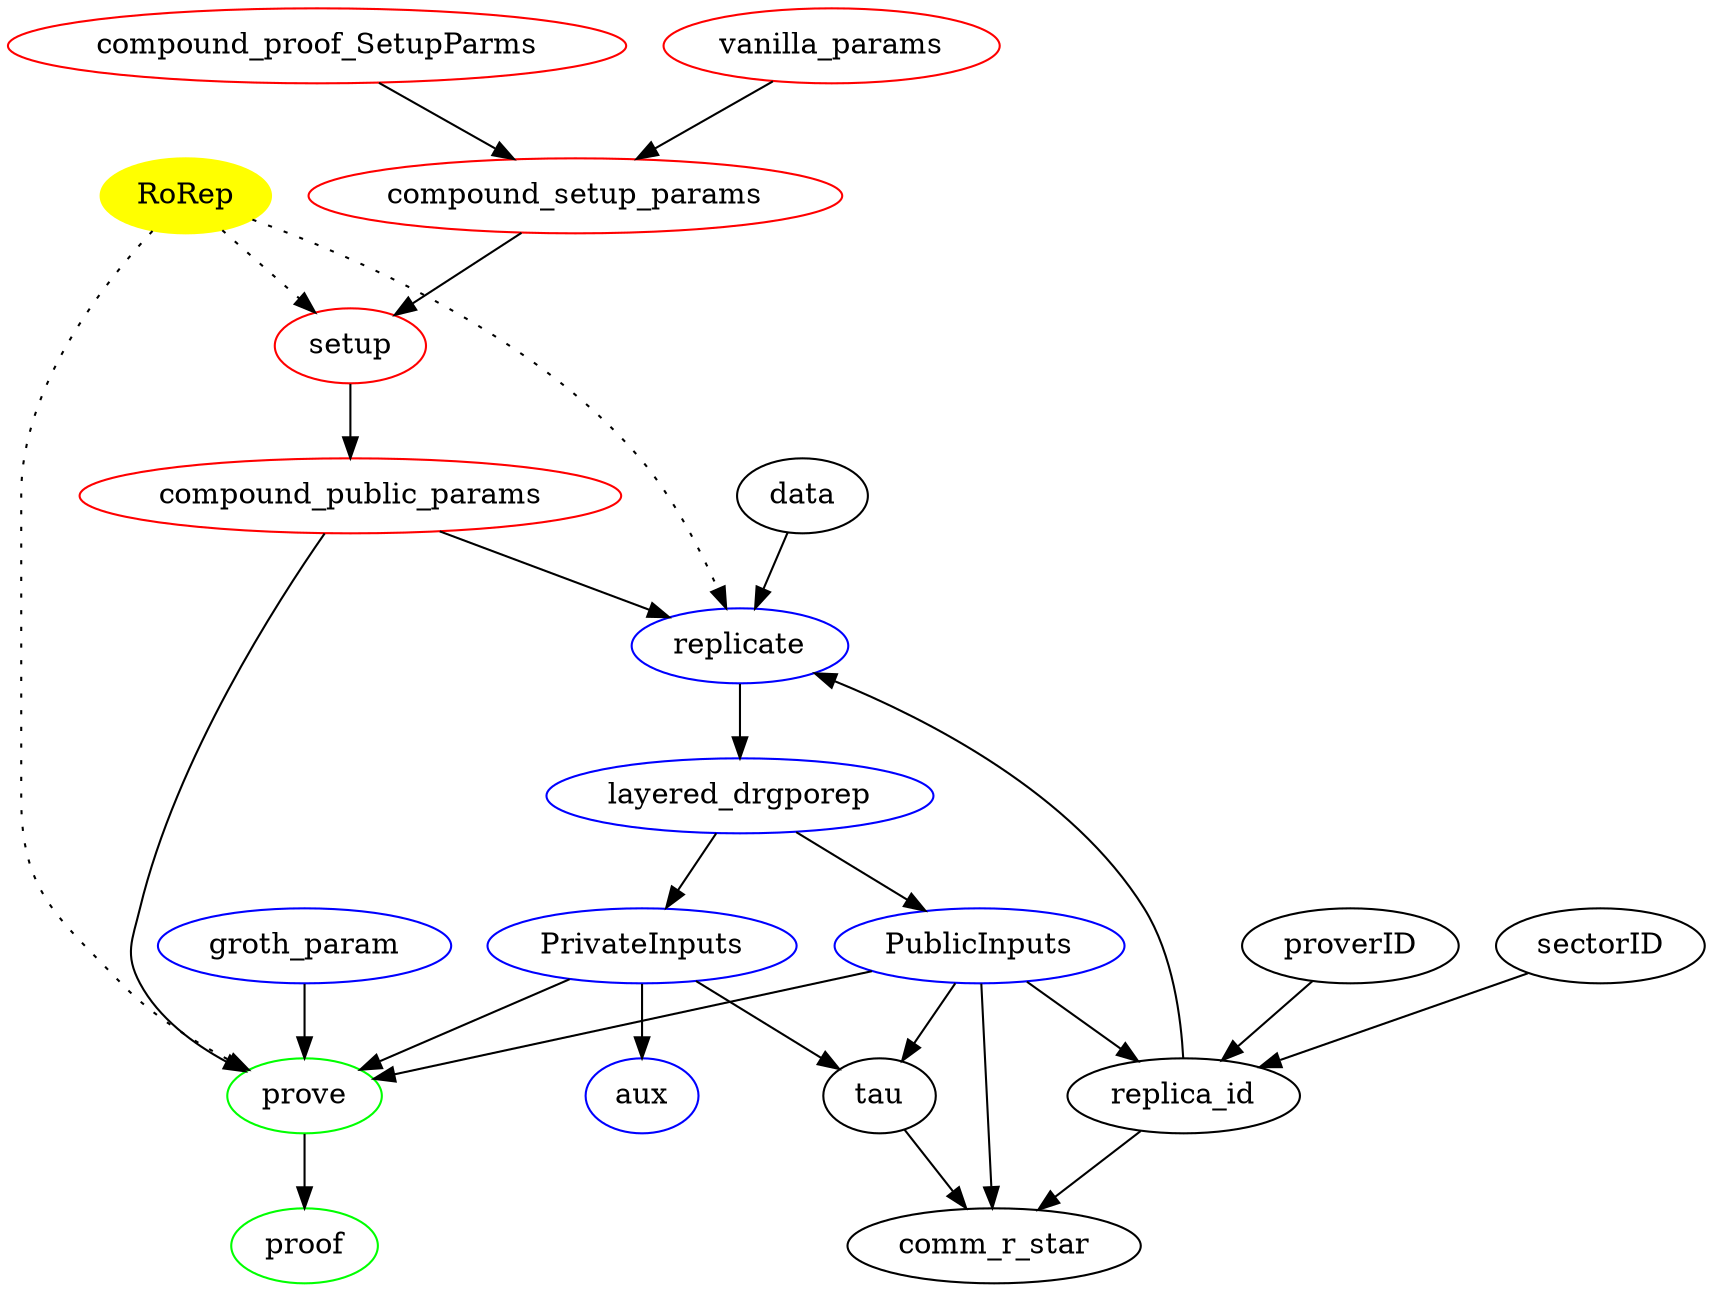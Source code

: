 digraph totle{

node[color=red];
RoRep[style=filled;color=yellow];
RoRep->{setup;replicate;prove}[style=dotted,color=black];
replicate[color=blue];
prove[color=green];

compound_proof_SetupParms->compound_setup_params;
compound_setup_params->setup;
setup->compound_public_params;
vanilla_params->compound_setup_params;

node[color=black];
{data;replica_id;compound_public_params}->replicate;
{proverID;sectorID}->replica_id;
{replica_id;tau}->comm_r_star;

node[color=blue];
replicate->layered_drgporep;
layered_drgporep->{PublicInputs;PrivateInputs};
PublicInputs->{replica_id;tau;comm_r_star};
PrivateInputs->{aux,tau};
compound_public_params->prove;
{PublicInputs;PrivateInputs;groth_param}->prove;

node[color=green];
prove->proof;

}
